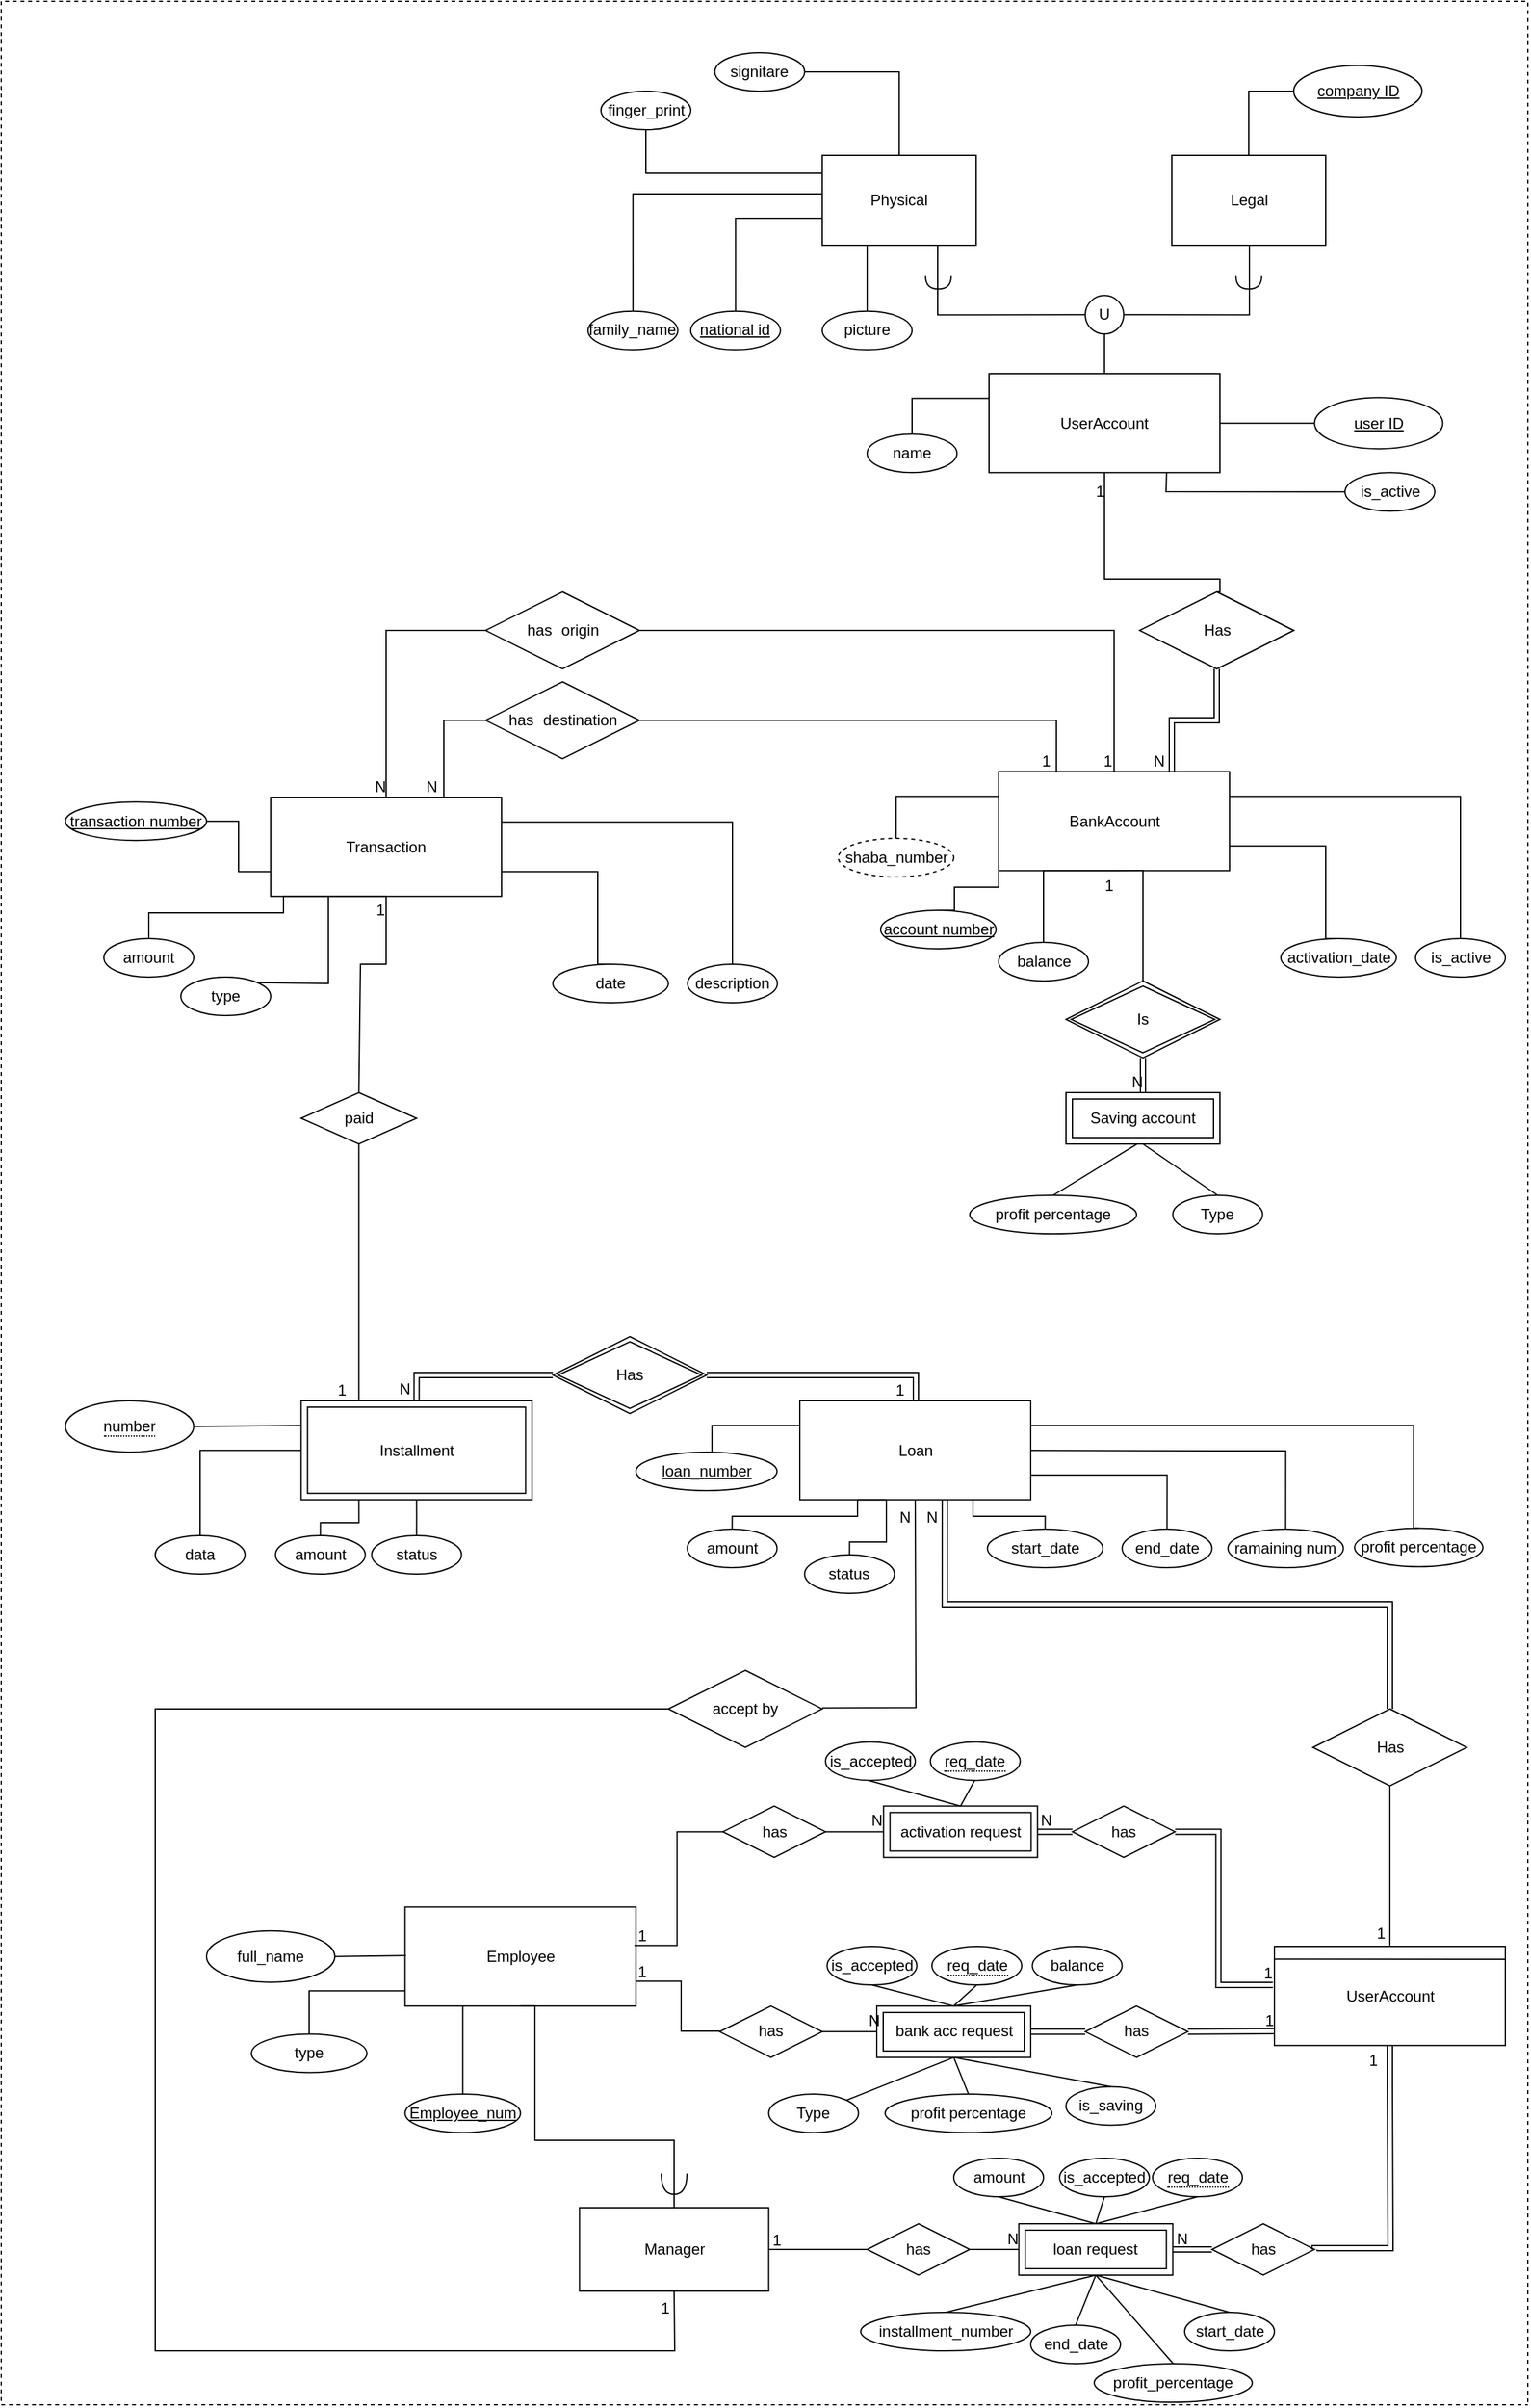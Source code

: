 <mxfile version="16.1.0" type="device"><diagram id="R2lEEEUBdFMjLlhIrx00" name="Page-1"><mxGraphModel dx="2243" dy="570" grid="1" gridSize="10" guides="1" tooltips="1" connect="1" arrows="1" fold="1" page="1" pageScale="1" pageWidth="850" pageHeight="1400" math="0" shadow="0" extFonts="Permanent Marker^https://fonts.googleapis.com/css?family=Permanent+Marker"><root><mxCell id="0"/><mxCell id="1" parent="0"/><mxCell id="VcpzH-DtOHz7n-f9sKXt-1" value="UserAccount" style="whiteSpace=wrap;html=1;align=center;aspect=fixed;" parent="1" vertex="1"><mxGeometry x="-630" y="300" width="180" height="77.14" as="geometry"/></mxCell><mxCell id="VcpzH-DtOHz7n-f9sKXt-2" value="name" style="ellipse;whiteSpace=wrap;html=1;align=center;" parent="1" vertex="1"><mxGeometry x="-725" y="347.14" width="70" height="30" as="geometry"/></mxCell><mxCell id="VcpzH-DtOHz7n-f9sKXt-5" value="picture" style="ellipse;whiteSpace=wrap;html=1;align=center;" parent="1" vertex="1"><mxGeometry x="-760" y="251.43" width="70" height="30" as="geometry"/></mxCell><mxCell id="VcpzH-DtOHz7n-f9sKXt-10" value="is_active" style="ellipse;whiteSpace=wrap;html=1;align=center;" parent="1" vertex="1"><mxGeometry x="-352.5" y="377.14" width="70" height="30" as="geometry"/></mxCell><mxCell id="VcpzH-DtOHz7n-f9sKXt-11" value="" style="endArrow=none;html=1;rounded=0;edgeStyle=orthogonalEdgeStyle;exitX=0.5;exitY=0;exitDx=0;exitDy=0;entryX=0;entryY=0.25;entryDx=0;entryDy=0;" parent="1" source="VcpzH-DtOHz7n-f9sKXt-2" target="VcpzH-DtOHz7n-f9sKXt-1" edge="1"><mxGeometry relative="1" as="geometry"><mxPoint x="-780" y="360" as="sourcePoint"/><mxPoint x="-715" y="340" as="targetPoint"/><Array as="points"><mxPoint x="-690" y="319"/></Array></mxGeometry></mxCell><mxCell id="VcpzH-DtOHz7n-f9sKXt-36" value="BankAccount" style="whiteSpace=wrap;html=1;align=center;aspect=fixed;" parent="1" vertex="1"><mxGeometry x="-622.5" y="610" width="180" height="77.14" as="geometry"/></mxCell><mxCell id="VcpzH-DtOHz7n-f9sKXt-39" value="balance" style="ellipse;whiteSpace=wrap;html=1;align=center;" parent="1" vertex="1"><mxGeometry x="-622.5" y="743" width="70" height="30" as="geometry"/></mxCell><mxCell id="VcpzH-DtOHz7n-f9sKXt-40" value="&lt;font style=&quot;font-size: 12px&quot;&gt;account number&lt;/font&gt;" style="ellipse;whiteSpace=wrap;html=1;align=center;fontStyle=4;" parent="1" vertex="1"><mxGeometry x="-714.5" y="718" width="90" height="30" as="geometry"/></mxCell><mxCell id="VcpzH-DtOHz7n-f9sKXt-42" value="activation_date" style="ellipse;whiteSpace=wrap;html=1;align=center;" parent="1" vertex="1"><mxGeometry x="-402.5" y="740" width="90" height="30" as="geometry"/></mxCell><mxCell id="VcpzH-DtOHz7n-f9sKXt-44" value="is_active" style="ellipse;whiteSpace=wrap;html=1;align=center;" parent="1" vertex="1"><mxGeometry x="-297.5" y="740" width="70" height="30" as="geometry"/></mxCell><mxCell id="VcpzH-DtOHz7n-f9sKXt-45" value="" style="endArrow=none;html=1;rounded=0;edgeStyle=orthogonalEdgeStyle;exitX=0.501;exitY=0;exitDx=0;exitDy=0;entryX=0;entryY=0.25;entryDx=0;entryDy=0;exitPerimeter=0;" parent="1" source="VcpzH-DtOHz7n-f9sKXt-53" target="VcpzH-DtOHz7n-f9sKXt-36" edge="1"><mxGeometry relative="1" as="geometry"><mxPoint x="-772.5" y="740" as="sourcePoint"/><mxPoint x="-707.5" y="650" as="targetPoint"/><Array as="points"><mxPoint x="-702.5" y="629"/></Array></mxGeometry></mxCell><mxCell id="VcpzH-DtOHz7n-f9sKXt-47" value="" style="endArrow=none;html=1;rounded=0;edgeStyle=orthogonalEdgeStyle;exitX=0.5;exitY=0;exitDx=0;exitDy=0;entryX=0;entryY=0.75;entryDx=0;entryDy=0;" parent="1" source="VcpzH-DtOHz7n-f9sKXt-40" target="VcpzH-DtOHz7n-f9sKXt-36" edge="1"><mxGeometry relative="1" as="geometry"><mxPoint x="-672.5" y="687.14" as="sourcePoint"/><mxPoint x="-642.5" y="670" as="targetPoint"/><Array as="points"><mxPoint x="-657" y="700"/><mxPoint x="-622" y="700"/></Array></mxGeometry></mxCell><mxCell id="VcpzH-DtOHz7n-f9sKXt-48" value="" style="endArrow=none;html=1;rounded=0;edgeStyle=orthogonalEdgeStyle;exitX=0.5;exitY=0;exitDx=0;exitDy=0;entryX=0.5;entryY=1;entryDx=0;entryDy=0;" parent="1" source="VcpzH-DtOHz7n-f9sKXt-39" target="VcpzH-DtOHz7n-f9sKXt-36" edge="1"><mxGeometry relative="1" as="geometry"><mxPoint x="-555.01" y="732.14" as="sourcePoint"/><mxPoint x="-560.01" y="659.995" as="targetPoint"/><Array as="points"><mxPoint x="-587" y="687"/></Array></mxGeometry></mxCell><mxCell id="VcpzH-DtOHz7n-f9sKXt-50" value="" style="endArrow=none;html=1;rounded=0;edgeStyle=orthogonalEdgeStyle;exitX=0.5;exitY=0;exitDx=0;exitDy=0;entryX=1;entryY=0.75;entryDx=0;entryDy=0;" parent="1" source="VcpzH-DtOHz7n-f9sKXt-42" target="VcpzH-DtOHz7n-f9sKXt-36" edge="1"><mxGeometry relative="1" as="geometry"><mxPoint x="-382.5" y="722.86" as="sourcePoint"/><mxPoint x="-412.5" y="670.0" as="targetPoint"/><Array as="points"><mxPoint x="-367.5" y="668"/></Array></mxGeometry></mxCell><mxCell id="VcpzH-DtOHz7n-f9sKXt-52" value="" style="endArrow=none;html=1;rounded=0;edgeStyle=orthogonalEdgeStyle;exitX=0.5;exitY=0;exitDx=0;exitDy=0;entryX=1;entryY=0.25;entryDx=0;entryDy=0;" parent="1" source="VcpzH-DtOHz7n-f9sKXt-44" target="VcpzH-DtOHz7n-f9sKXt-36" edge="1"><mxGeometry relative="1" as="geometry"><mxPoint x="-227.53" y="721.43" as="sourcePoint"/><mxPoint x="-367.53" y="630" as="targetPoint"/><Array as="points"><mxPoint x="-262.5" y="629"/></Array></mxGeometry></mxCell><mxCell id="VcpzH-DtOHz7n-f9sKXt-53" value="shaba_number" style="ellipse;whiteSpace=wrap;html=1;align=center;dashed=1;" parent="1" vertex="1"><mxGeometry x="-747.5" y="662" width="90" height="30" as="geometry"/></mxCell><mxCell id="VcpzH-DtOHz7n-f9sKXt-54" value="Transaction" style="whiteSpace=wrap;html=1;align=center;aspect=fixed;" parent="1" vertex="1"><mxGeometry x="-1190" y="630" width="180" height="77.14" as="geometry"/></mxCell><mxCell id="VcpzH-DtOHz7n-f9sKXt-55" value="amount" style="ellipse;whiteSpace=wrap;html=1;align=center;" parent="1" vertex="1"><mxGeometry x="-1320" y="740" width="70" height="30" as="geometry"/></mxCell><mxCell id="VcpzH-DtOHz7n-f9sKXt-56" value="&lt;font style=&quot;font-size: 12px&quot;&gt;transaction number&lt;/font&gt;" style="ellipse;whiteSpace=wrap;html=1;align=center;fontStyle=4;" parent="1" vertex="1"><mxGeometry x="-1350" y="633.57" width="110" height="30" as="geometry"/></mxCell><mxCell id="VcpzH-DtOHz7n-f9sKXt-57" value="type" style="ellipse;whiteSpace=wrap;html=1;align=center;" parent="1" vertex="1"><mxGeometry x="-1260" y="770" width="70" height="30" as="geometry"/></mxCell><mxCell id="VcpzH-DtOHz7n-f9sKXt-58" value="date" style="ellipse;whiteSpace=wrap;html=1;align=center;" parent="1" vertex="1"><mxGeometry x="-970" y="760" width="90" height="30" as="geometry"/></mxCell><mxCell id="VcpzH-DtOHz7n-f9sKXt-59" value="description" style="ellipse;whiteSpace=wrap;html=1;align=center;" parent="1" vertex="1"><mxGeometry x="-865" y="760" width="70" height="30" as="geometry"/></mxCell><mxCell id="VcpzH-DtOHz7n-f9sKXt-61" value="" style="endArrow=none;html=1;rounded=0;edgeStyle=orthogonalEdgeStyle;exitX=1;exitY=0.5;exitDx=0;exitDy=0;entryX=0;entryY=0.75;entryDx=0;entryDy=0;" parent="1" source="VcpzH-DtOHz7n-f9sKXt-56" target="VcpzH-DtOHz7n-f9sKXt-54" edge="1"><mxGeometry relative="1" as="geometry"><mxPoint x="-1240" y="707.14" as="sourcePoint"/><mxPoint x="-1210" y="690" as="targetPoint"/><Array as="points"><mxPoint x="-1215" y="649"/><mxPoint x="-1215" y="688"/></Array></mxGeometry></mxCell><mxCell id="VcpzH-DtOHz7n-f9sKXt-62" value="" style="endArrow=none;html=1;rounded=0;edgeStyle=orthogonalEdgeStyle;exitX=0.5;exitY=0;exitDx=0;exitDy=0;entryX=0.5;entryY=1;entryDx=0;entryDy=0;" parent="1" source="VcpzH-DtOHz7n-f9sKXt-55" target="VcpzH-DtOHz7n-f9sKXt-54" edge="1"><mxGeometry relative="1" as="geometry"><mxPoint x="-1122.51" y="752.14" as="sourcePoint"/><mxPoint x="-1127.51" y="679.995" as="targetPoint"/><Array as="points"><mxPoint x="-1285" y="720"/><mxPoint x="-1180" y="720"/><mxPoint x="-1180" y="707"/></Array></mxGeometry></mxCell><mxCell id="VcpzH-DtOHz7n-f9sKXt-64" value="" style="endArrow=none;html=1;rounded=0;edgeStyle=orthogonalEdgeStyle;exitX=0.5;exitY=0;exitDx=0;exitDy=0;entryX=1;entryY=0.75;entryDx=0;entryDy=0;" parent="1" source="VcpzH-DtOHz7n-f9sKXt-58" target="VcpzH-DtOHz7n-f9sKXt-54" edge="1"><mxGeometry relative="1" as="geometry"><mxPoint x="-950" y="742.86" as="sourcePoint"/><mxPoint x="-980" y="690.0" as="targetPoint"/><Array as="points"><mxPoint x="-935" y="688"/></Array></mxGeometry></mxCell><mxCell id="VcpzH-DtOHz7n-f9sKXt-65" value="" style="endArrow=none;html=1;rounded=0;edgeStyle=orthogonalEdgeStyle;exitX=0.5;exitY=0;exitDx=0;exitDy=0;entryX=1;entryY=0.25;entryDx=0;entryDy=0;" parent="1" source="VcpzH-DtOHz7n-f9sKXt-59" target="VcpzH-DtOHz7n-f9sKXt-54" edge="1"><mxGeometry relative="1" as="geometry"><mxPoint x="-795.03" y="741.43" as="sourcePoint"/><mxPoint x="-935.03" y="650" as="targetPoint"/><Array as="points"><mxPoint x="-830" y="649"/></Array></mxGeometry></mxCell><mxCell id="VcpzH-DtOHz7n-f9sKXt-67" value="has&amp;nbsp;&lt;span style=&quot;white-space: pre&quot;&gt;&#9;&lt;/span&gt;destination" style="shape=rhombus;perimeter=rhombusPerimeter;whiteSpace=wrap;html=1;align=center;" parent="1" vertex="1"><mxGeometry x="-1022.5" y="540" width="120" height="60" as="geometry"/></mxCell><mxCell id="VcpzH-DtOHz7n-f9sKXt-68" value="has&amp;nbsp;&lt;span style=&quot;white-space: pre&quot;&gt;&#9;&lt;/span&gt;origin" style="shape=rhombus;perimeter=rhombusPerimeter;whiteSpace=wrap;html=1;align=center;" parent="1" vertex="1"><mxGeometry x="-1022.5" y="470" width="120" height="60" as="geometry"/></mxCell><mxCell id="VcpzH-DtOHz7n-f9sKXt-69" value="" style="endArrow=none;html=1;rounded=0;edgeStyle=orthogonalEdgeStyle;exitX=1;exitY=0.5;exitDx=0;exitDy=0;entryX=0.5;entryY=0;entryDx=0;entryDy=0;" parent="1" source="VcpzH-DtOHz7n-f9sKXt-68" target="VcpzH-DtOHz7n-f9sKXt-36" edge="1"><mxGeometry relative="1" as="geometry"><mxPoint x="-865" y="499.41" as="sourcePoint"/><mxPoint x="-422.5" y="499" as="targetPoint"/></mxGeometry></mxCell><mxCell id="VcpzH-DtOHz7n-f9sKXt-70" value="1" style="resizable=0;html=1;align=right;verticalAlign=bottom;" parent="VcpzH-DtOHz7n-f9sKXt-69" connectable="0" vertex="1"><mxGeometry x="1" relative="1" as="geometry"><mxPoint x="-1" as="offset"/></mxGeometry></mxCell><mxCell id="VcpzH-DtOHz7n-f9sKXt-71" value="" style="endArrow=none;html=1;rounded=0;edgeStyle=orthogonalEdgeStyle;exitX=1;exitY=0.5;exitDx=0;exitDy=0;entryX=0.25;entryY=0;entryDx=0;entryDy=0;" parent="1" source="VcpzH-DtOHz7n-f9sKXt-67" target="VcpzH-DtOHz7n-f9sKXt-36" edge="1"><mxGeometry relative="1" as="geometry"><mxPoint x="-892.5" y="510" as="sourcePoint"/><mxPoint x="-432.5" y="640" as="targetPoint"/></mxGeometry></mxCell><mxCell id="VcpzH-DtOHz7n-f9sKXt-72" value="1" style="resizable=0;html=1;align=right;verticalAlign=bottom;" parent="VcpzH-DtOHz7n-f9sKXt-71" connectable="0" vertex="1"><mxGeometry x="1" relative="1" as="geometry"><mxPoint x="-4" as="offset"/></mxGeometry></mxCell><mxCell id="VcpzH-DtOHz7n-f9sKXt-75" value="" style="endArrow=none;html=1;rounded=0;edgeStyle=orthogonalEdgeStyle;entryX=0.75;entryY=0;entryDx=0;entryDy=0;exitX=0;exitY=0.5;exitDx=0;exitDy=0;" parent="1" source="VcpzH-DtOHz7n-f9sKXt-67" target="VcpzH-DtOHz7n-f9sKXt-54" edge="1"><mxGeometry relative="1" as="geometry"><mxPoint x="-1192.5" y="530" as="sourcePoint"/><mxPoint x="-1072.5" y="590" as="targetPoint"/></mxGeometry></mxCell><mxCell id="VcpzH-DtOHz7n-f9sKXt-77" value="" style="endArrow=none;html=1;rounded=0;edgeStyle=orthogonalEdgeStyle;exitX=0;exitY=0.5;exitDx=0;exitDy=0;entryX=0.5;entryY=0;entryDx=0;entryDy=0;" parent="1" source="VcpzH-DtOHz7n-f9sKXt-68" target="VcpzH-DtOHz7n-f9sKXt-54" edge="1"><mxGeometry relative="1" as="geometry"><mxPoint x="-1040" y="500" as="sourcePoint"/><mxPoint x="-1122.5" y="530" as="targetPoint"/><Array as="points"><mxPoint x="-1099.5" y="500"/></Array></mxGeometry></mxCell><mxCell id="VcpzH-DtOHz7n-f9sKXt-78" value="N" style="resizable=0;html=1;align=right;verticalAlign=bottom;" parent="VcpzH-DtOHz7n-f9sKXt-77" connectable="0" vertex="1"><mxGeometry x="1" relative="1" as="geometry"/></mxCell><mxCell id="VcpzH-DtOHz7n-f9sKXt-79" value="Loan" style="whiteSpace=wrap;html=1;align=center;aspect=fixed;" parent="1" vertex="1"><mxGeometry x="-777.5" y="1100" width="180" height="77.14" as="geometry"/></mxCell><mxCell id="VcpzH-DtOHz7n-f9sKXt-80" value="amount" style="ellipse;whiteSpace=wrap;html=1;align=center;" parent="1" vertex="1"><mxGeometry x="-865.25" y="1200" width="70" height="30" as="geometry"/></mxCell><mxCell id="VcpzH-DtOHz7n-f9sKXt-81" value="&lt;font style=&quot;font-size: 12px&quot;&gt;loan_number&lt;/font&gt;" style="ellipse;whiteSpace=wrap;html=1;align=center;fontStyle=4;" parent="1" vertex="1"><mxGeometry x="-905.25" y="1140" width="110" height="30" as="geometry"/></mxCell><mxCell id="VcpzH-DtOHz7n-f9sKXt-83" value="start_date" style="ellipse;whiteSpace=wrap;html=1;align=center;" parent="1" vertex="1"><mxGeometry x="-631.25" y="1200" width="90" height="30" as="geometry"/></mxCell><mxCell id="VcpzH-DtOHz7n-f9sKXt-84" value="end_date" style="ellipse;whiteSpace=wrap;html=1;align=center;" parent="1" vertex="1"><mxGeometry x="-526.25" y="1200" width="70" height="30" as="geometry"/></mxCell><mxCell id="VcpzH-DtOHz7n-f9sKXt-85" value="ramaining num" style="ellipse;whiteSpace=wrap;html=1;align=center;" parent="1" vertex="1"><mxGeometry x="-443.75" y="1200" width="90" height="30" as="geometry"/></mxCell><mxCell id="VcpzH-DtOHz7n-f9sKXt-86" value="profit percentage" style="ellipse;whiteSpace=wrap;html=1;align=center;" parent="1" vertex="1"><mxGeometry x="-345" y="1199.29" width="100" height="30" as="geometry"/></mxCell><mxCell id="VcpzH-DtOHz7n-f9sKXt-87" value="" style="endArrow=none;html=1;rounded=0;edgeStyle=orthogonalEdgeStyle;exitX=0.5;exitY=0;exitDx=0;exitDy=0;entryX=0;entryY=0.25;entryDx=0;entryDy=0;" parent="1" source="VcpzH-DtOHz7n-f9sKXt-81" target="VcpzH-DtOHz7n-f9sKXt-79" edge="1"><mxGeometry relative="1" as="geometry"><mxPoint x="-845.03" y="1182.15" as="sourcePoint"/><mxPoint x="-850.03" y="1110.005" as="targetPoint"/><Array as="points"><mxPoint x="-846" y="1119"/></Array></mxGeometry></mxCell><mxCell id="VcpzH-DtOHz7n-f9sKXt-88" value="" style="endArrow=none;html=1;rounded=0;edgeStyle=orthogonalEdgeStyle;exitX=0.5;exitY=0;exitDx=0;exitDy=0;entryX=0.25;entryY=1;entryDx=0;entryDy=0;" parent="1" source="VcpzH-DtOHz7n-f9sKXt-80" target="VcpzH-DtOHz7n-f9sKXt-79" edge="1"><mxGeometry relative="1" as="geometry"><mxPoint x="-820" y="1160.71" as="sourcePoint"/><mxPoint x="-751.25" y="1079.995" as="targetPoint"/><Array as="points"><mxPoint x="-830" y="1190"/><mxPoint x="-732" y="1190"/></Array></mxGeometry></mxCell><mxCell id="VcpzH-DtOHz7n-f9sKXt-89" value="" style="endArrow=none;html=1;rounded=0;edgeStyle=orthogonalEdgeStyle;exitX=0.5;exitY=0;exitDx=0;exitDy=0;entryX=0.25;entryY=1;entryDx=0;entryDy=0;" parent="1" source="1mpOqt7n0OopgHa63t4U-33" target="VcpzH-DtOHz7n-f9sKXt-79" edge="1"><mxGeometry relative="1" as="geometry"><mxPoint x="-735" y="1220" as="sourcePoint"/><mxPoint x="-710" y="1190" as="targetPoint"/><Array as="points"><mxPoint x="-739" y="1210"/><mxPoint x="-710" y="1210"/><mxPoint x="-710" y="1177"/></Array></mxGeometry></mxCell><mxCell id="VcpzH-DtOHz7n-f9sKXt-90" value="" style="endArrow=none;html=1;rounded=0;edgeStyle=orthogonalEdgeStyle;exitX=0.5;exitY=0;exitDx=0;exitDy=0;entryX=0.75;entryY=1;entryDx=0;entryDy=0;" parent="1" source="VcpzH-DtOHz7n-f9sKXt-83" target="VcpzH-DtOHz7n-f9sKXt-79" edge="1"><mxGeometry relative="1" as="geometry"><mxPoint x="-666.25" y="1210" as="sourcePoint"/><mxPoint x="-677.5" y="1187.14" as="targetPoint"/><Array as="points"><mxPoint x="-586" y="1190"/><mxPoint x="-642" y="1190"/></Array></mxGeometry></mxCell><mxCell id="VcpzH-DtOHz7n-f9sKXt-91" value="" style="endArrow=none;html=1;rounded=0;edgeStyle=orthogonalEdgeStyle;exitX=0.5;exitY=0;exitDx=0;exitDy=0;entryX=1;entryY=0.75;entryDx=0;entryDy=0;" parent="1" source="VcpzH-DtOHz7n-f9sKXt-84" target="VcpzH-DtOHz7n-f9sKXt-79" edge="1"><mxGeometry relative="1" as="geometry"><mxPoint x="-485" y="1181.86" as="sourcePoint"/><mxPoint x="-541.25" y="1159.0" as="targetPoint"/><Array as="points"><mxPoint x="-491" y="1158"/></Array></mxGeometry></mxCell><mxCell id="VcpzH-DtOHz7n-f9sKXt-92" value="" style="endArrow=none;html=1;rounded=0;edgeStyle=orthogonalEdgeStyle;exitX=0.5;exitY=0;exitDx=0;exitDy=0;entryX=1;entryY=0.5;entryDx=0;entryDy=0;" parent="1" source="VcpzH-DtOHz7n-f9sKXt-85" target="VcpzH-DtOHz7n-f9sKXt-79" edge="1"><mxGeometry relative="1" as="geometry"><mxPoint x="-451.25" y="1177.14" as="sourcePoint"/><mxPoint x="-557.5" y="1134.995" as="targetPoint"/><Array as="points"><mxPoint x="-399" y="1139"/><mxPoint x="-451" y="1139"/></Array></mxGeometry></mxCell><mxCell id="VcpzH-DtOHz7n-f9sKXt-93" value="" style="endArrow=none;html=1;rounded=0;edgeStyle=orthogonalEdgeStyle;exitX=0.5;exitY=0;exitDx=0;exitDy=0;entryX=1;entryY=0.25;entryDx=0;entryDy=0;" parent="1" source="VcpzH-DtOHz7n-f9sKXt-86" target="VcpzH-DtOHz7n-f9sKXt-79" edge="1"><mxGeometry relative="1" as="geometry"><mxPoint x="-376.25" y="1161.43" as="sourcePoint"/><mxPoint x="-575" y="1100" as="targetPoint"/><Array as="points"><mxPoint x="-299" y="1119"/></Array></mxGeometry></mxCell><mxCell id="VcpzH-DtOHz7n-f9sKXt-96" value="amount" style="ellipse;whiteSpace=wrap;html=1;align=center;" parent="1" vertex="1"><mxGeometry x="-1186.25" y="1205" width="70" height="30" as="geometry"/></mxCell><mxCell id="VcpzH-DtOHz7n-f9sKXt-98" value="status" style="ellipse;whiteSpace=wrap;html=1;align=center;" parent="1" vertex="1"><mxGeometry x="-1111.25" y="1205" width="70" height="30" as="geometry"/></mxCell><mxCell id="VcpzH-DtOHz7n-f9sKXt-103" value="" style="endArrow=none;html=1;rounded=0;edgeStyle=orthogonalEdgeStyle;exitX=0.5;exitY=0;exitDx=0;exitDy=0;entryX=0;entryY=0.5;entryDx=0;entryDy=0;" parent="1" target="VcpzH-DtOHz7n-f9sKXt-113" edge="1"><mxGeometry relative="1" as="geometry"><mxPoint x="-1245" y="1205" as="sourcePoint"/><mxPoint x="-1177.5" y="1124.285" as="targetPoint"/><Array as="points"><mxPoint x="-1245" y="1139"/></Array></mxGeometry></mxCell><mxCell id="VcpzH-DtOHz7n-f9sKXt-104" value="" style="endArrow=none;html=1;rounded=0;edgeStyle=orthogonalEdgeStyle;exitX=0.5;exitY=0;exitDx=0;exitDy=0;entryX=0.25;entryY=1;entryDx=0;entryDy=0;" parent="1" source="VcpzH-DtOHz7n-f9sKXt-96" target="VcpzH-DtOHz7n-f9sKXt-113" edge="1"><mxGeometry relative="1" as="geometry"><mxPoint x="-1220" y="1165.71" as="sourcePoint"/><mxPoint x="-1132.5" y="1182.14" as="targetPoint"/><Array as="points"><mxPoint x="-1151" y="1195"/><mxPoint x="-1121" y="1195"/></Array></mxGeometry></mxCell><mxCell id="VcpzH-DtOHz7n-f9sKXt-105" value="" style="endArrow=none;html=1;rounded=0;edgeStyle=orthogonalEdgeStyle;exitX=0.5;exitY=0;exitDx=0;exitDy=0;entryX=0.5;entryY=1;entryDx=0;entryDy=0;" parent="1" source="VcpzH-DtOHz7n-f9sKXt-98" target="VcpzH-DtOHz7n-f9sKXt-113" edge="1"><mxGeometry relative="1" as="geometry"><mxPoint x="-1141.25" y="1215" as="sourcePoint"/><mxPoint x="-1087.5" y="1182.14" as="targetPoint"/><Array as="points"><mxPoint x="-1076" y="1190"/><mxPoint x="-1076" y="1190"/></Array></mxGeometry></mxCell><mxCell id="VcpzH-DtOHz7n-f9sKXt-113" value="Installment" style="shape=ext;margin=3;double=1;whiteSpace=wrap;html=1;align=center;" parent="1" vertex="1"><mxGeometry x="-1166.25" y="1100" width="180" height="77.14" as="geometry"/></mxCell><mxCell id="VcpzH-DtOHz7n-f9sKXt-114" value="Has" style="shape=rhombus;double=1;perimeter=rhombusPerimeter;whiteSpace=wrap;html=1;align=center;" parent="1" vertex="1"><mxGeometry x="-970" y="1050" width="120" height="60" as="geometry"/></mxCell><mxCell id="VcpzH-DtOHz7n-f9sKXt-115" value="" style="shape=link;html=1;rounded=0;edgeStyle=orthogonalEdgeStyle;entryX=0.5;entryY=0;entryDx=0;entryDy=0;exitX=0;exitY=0.5;exitDx=0;exitDy=0;" parent="1" source="VcpzH-DtOHz7n-f9sKXt-114" target="VcpzH-DtOHz7n-f9sKXt-113" edge="1"><mxGeometry relative="1" as="geometry"><mxPoint x="-1140" y="1019" as="sourcePoint"/><mxPoint x="-980" y="1019" as="targetPoint"/></mxGeometry></mxCell><mxCell id="VcpzH-DtOHz7n-f9sKXt-116" value="N" style="resizable=0;html=1;align=right;verticalAlign=bottom;" parent="VcpzH-DtOHz7n-f9sKXt-115" connectable="0" vertex="1"><mxGeometry x="1" relative="1" as="geometry"><mxPoint x="-4" as="offset"/></mxGeometry></mxCell><mxCell id="VcpzH-DtOHz7n-f9sKXt-117" value="" style="shape=link;html=1;rounded=0;edgeStyle=orthogonalEdgeStyle;exitX=1;exitY=0.5;exitDx=0;exitDy=0;entryX=0.5;entryY=0;entryDx=0;entryDy=0;" parent="1" source="VcpzH-DtOHz7n-f9sKXt-114" target="VcpzH-DtOHz7n-f9sKXt-79" edge="1"><mxGeometry relative="1" as="geometry"><mxPoint x="-840" y="1070" as="sourcePoint"/><mxPoint x="-680" y="1070" as="targetPoint"/><Array as="points"><mxPoint x="-687" y="1080"/><mxPoint x="-687" y="1100"/></Array></mxGeometry></mxCell><mxCell id="VcpzH-DtOHz7n-f9sKXt-118" value="1" style="resizable=0;html=1;align=right;verticalAlign=bottom;" parent="VcpzH-DtOHz7n-f9sKXt-117" connectable="0" vertex="1"><mxGeometry x="1" relative="1" as="geometry"><mxPoint x="-8" as="offset"/></mxGeometry></mxCell><mxCell id="VcpzH-DtOHz7n-f9sKXt-119" value="Employee" style="whiteSpace=wrap;html=1;align=center;aspect=fixed;" parent="1" vertex="1"><mxGeometry x="-1085.25" y="1494.29" width="180" height="77.14" as="geometry"/></mxCell><mxCell id="VcpzH-DtOHz7n-f9sKXt-121" value="Employee_num" style="ellipse;whiteSpace=wrap;html=1;align=center;fontStyle=4;" parent="1" vertex="1"><mxGeometry x="-1085.25" y="1640" width="90" height="30" as="geometry"/></mxCell><mxCell id="VcpzH-DtOHz7n-f9sKXt-126" value="" style="endArrow=none;html=1;rounded=0;edgeStyle=orthogonalEdgeStyle;exitX=0.5;exitY=0;exitDx=0;exitDy=0;entryX=0.25;entryY=1;entryDx=0;entryDy=0;" parent="1" target="VcpzH-DtOHz7n-f9sKXt-119" edge="1" source="VcpzH-DtOHz7n-f9sKXt-121"><mxGeometry relative="1" as="geometry"><mxPoint x="-1070.25" y="1624.29" as="sourcePoint"/><mxPoint x="-1105.25" y="1554.29" as="targetPoint"/><Array as="points"/></mxGeometry></mxCell><mxCell id="VcpzH-DtOHz7n-f9sKXt-137" value="UserAccount" style="whiteSpace=wrap;html=1;align=center;" parent="1" vertex="1"><mxGeometry x="-407.5" y="1525" width="180" height="77.14" as="geometry"/></mxCell><mxCell id="VcpzH-DtOHz7n-f9sKXt-138" value="" style="endArrow=none;html=1;rounded=0;edgeStyle=orthogonalEdgeStyle;entryX=1;entryY=0.25;entryDx=0;entryDy=0;exitX=0;exitY=0.128;exitDx=0;exitDy=0;exitPerimeter=0;" parent="1" source="VcpzH-DtOHz7n-f9sKXt-137" target="VcpzH-DtOHz7n-f9sKXt-137" edge="1"><mxGeometry width="50" height="50" relative="1" as="geometry"><mxPoint x="-312.5" y="1535.0" as="sourcePoint"/><mxPoint x="-187.5" y="1525" as="targetPoint"/><Array as="points"><mxPoint x="-227.5" y="1535"/></Array></mxGeometry></mxCell><mxCell id="VcpzH-DtOHz7n-f9sKXt-140" value="" style="endArrow=none;html=1;rounded=0;edgeStyle=orthogonalEdgeStyle;entryX=1;entryY=0.25;entryDx=0;entryDy=0;exitX=0;exitY=0.5;exitDx=0;exitDy=0;" parent="1" source="1mpOqt7n0OopgHa63t4U-74" edge="1"><mxGeometry relative="1" as="geometry"><mxPoint x="-841.46" y="1505.71" as="sourcePoint"/><mxPoint x="-906.46" y="1524.285" as="targetPoint"/><Array as="points"><mxPoint x="-873.21" y="1435.71"/><mxPoint x="-873.21" y="1524.71"/></Array></mxGeometry></mxCell><mxCell id="VcpzH-DtOHz7n-f9sKXt-141" value="1" style="resizable=0;html=1;align=right;verticalAlign=bottom;" parent="VcpzH-DtOHz7n-f9sKXt-140" connectable="0" vertex="1"><mxGeometry x="1" relative="1" as="geometry"><mxPoint x="10" y="1" as="offset"/></mxGeometry></mxCell><mxCell id="VcpzH-DtOHz7n-f9sKXt-144" value="" style="shape=link;html=1;rounded=0;edgeStyle=orthogonalEdgeStyle;entryX=0;entryY=0.25;entryDx=0;entryDy=0;exitX=1;exitY=0.5;exitDx=0;exitDy=0;" parent="1" source="1mpOqt7n0OopgHa63t4U-70" edge="1"><mxGeometry relative="1" as="geometry"><mxPoint x="-561.21" y="1505.71" as="sourcePoint"/><mxPoint x="-408.71" y="1554.995" as="targetPoint"/><Array as="points"><mxPoint x="-451.21" y="1435.71"/><mxPoint x="-451.21" y="1554.71"/></Array></mxGeometry></mxCell><mxCell id="VcpzH-DtOHz7n-f9sKXt-145" value="1" style="resizable=0;html=1;align=right;verticalAlign=bottom;" parent="VcpzH-DtOHz7n-f9sKXt-144" connectable="0" vertex="1"><mxGeometry x="1" relative="1" as="geometry"/></mxCell><mxCell id="VcpzH-DtOHz7n-f9sKXt-155" value="" style="endArrow=none;html=1;rounded=0;edgeStyle=orthogonalEdgeStyle;exitX=1;exitY=0.75;exitDx=0;exitDy=0;entryX=0;entryY=0.5;entryDx=0;entryDy=0;" parent="1" source="VcpzH-DtOHz7n-f9sKXt-119" target="1mpOqt7n0OopgHa63t4U-86" edge="1"><mxGeometry relative="1" as="geometry"><mxPoint x="-882.75" y="1560" as="sourcePoint"/><mxPoint x="-840.25" y="1571.43" as="targetPoint"/><Array as="points"><mxPoint x="-870" y="1552"/><mxPoint x="-870" y="1591"/><mxPoint x="-840" y="1591"/></Array></mxGeometry></mxCell><mxCell id="VcpzH-DtOHz7n-f9sKXt-156" value="1" style="resizable=0;html=1;align=right;verticalAlign=bottom;" parent="VcpzH-DtOHz7n-f9sKXt-155" connectable="0" vertex="1"><mxGeometry x="1" relative="1" as="geometry"><mxPoint x="-57" y="-38" as="offset"/></mxGeometry></mxCell><mxCell id="VcpzH-DtOHz7n-f9sKXt-160" value="is_accepted" style="ellipse;whiteSpace=wrap;html=1;align=center;" parent="1" vertex="1"><mxGeometry x="-757.46" y="1365.71" width="70" height="30" as="geometry"/></mxCell><mxCell id="VcpzH-DtOHz7n-f9sKXt-162" value="Has" style="shape=rhombus;perimeter=rhombusPerimeter;whiteSpace=wrap;html=1;align=center;" parent="1" vertex="1"><mxGeometry x="-512.5" y="470" width="120" height="60" as="geometry"/></mxCell><mxCell id="VcpzH-DtOHz7n-f9sKXt-167" value="" style="shape=link;html=1;rounded=0;edgeStyle=orthogonalEdgeStyle;entryX=0.75;entryY=0;entryDx=0;entryDy=0;exitX=0.5;exitY=1;exitDx=0;exitDy=0;" parent="1" source="VcpzH-DtOHz7n-f9sKXt-162" target="VcpzH-DtOHz7n-f9sKXt-36" edge="1"><mxGeometry relative="1" as="geometry"><mxPoint x="-482.5" y="460" as="sourcePoint"/><mxPoint x="-322.5" y="460" as="targetPoint"/></mxGeometry></mxCell><mxCell id="VcpzH-DtOHz7n-f9sKXt-168" value="N" style="resizable=0;html=1;align=right;verticalAlign=bottom;" parent="VcpzH-DtOHz7n-f9sKXt-167" connectable="0" vertex="1"><mxGeometry x="1" relative="1" as="geometry"><mxPoint x="-5" as="offset"/></mxGeometry></mxCell><mxCell id="VcpzH-DtOHz7n-f9sKXt-171" value="" style="endArrow=none;html=1;rounded=0;edgeStyle=orthogonalEdgeStyle;exitX=0.5;exitY=0;exitDx=0;exitDy=0;entryX=0.5;entryY=1;entryDx=0;entryDy=0;" parent="1" source="VcpzH-DtOHz7n-f9sKXt-162" target="VcpzH-DtOHz7n-f9sKXt-1" edge="1"><mxGeometry relative="1" as="geometry"><mxPoint x="-480" y="490" as="sourcePoint"/><mxPoint x="-330" y="460" as="targetPoint"/><Array as="points"><mxPoint x="-450" y="460"/><mxPoint x="-540" y="460"/></Array></mxGeometry></mxCell><mxCell id="VcpzH-DtOHz7n-f9sKXt-172" value="1" style="resizable=0;html=1;align=right;verticalAlign=bottom;" parent="VcpzH-DtOHz7n-f9sKXt-171" connectable="0" vertex="1"><mxGeometry x="1" relative="1" as="geometry"><mxPoint y="23" as="offset"/></mxGeometry></mxCell><mxCell id="OAprkGtF2gpgJOjPu6jk-1" value="Physical" style="whiteSpace=wrap;html=1;align=center;" parent="1" vertex="1"><mxGeometry x="-760" y="130" width="120" height="70" as="geometry"/></mxCell><mxCell id="OAprkGtF2gpgJOjPu6jk-2" value="Legal" style="whiteSpace=wrap;html=1;align=center;" parent="1" vertex="1"><mxGeometry x="-487.5" y="130" width="120" height="70" as="geometry"/></mxCell><mxCell id="OAprkGtF2gpgJOjPu6jk-3" value="family_name" style="ellipse;whiteSpace=wrap;html=1;align=center;" parent="1" vertex="1"><mxGeometry x="-942.59" y="251.43" width="70" height="30" as="geometry"/></mxCell><mxCell id="OAprkGtF2gpgJOjPu6jk-4" value="&lt;font style=&quot;font-size: 12px&quot;&gt;national id&lt;/font&gt;" style="ellipse;whiteSpace=wrap;html=1;align=center;fontStyle=4;" parent="1" vertex="1"><mxGeometry x="-862.59" y="251.43" width="70" height="30" as="geometry"/></mxCell><mxCell id="OAprkGtF2gpgJOjPu6jk-5" value="" style="endArrow=none;html=1;rounded=0;edgeStyle=orthogonalEdgeStyle;entryX=0;entryY=0.5;entryDx=0;entryDy=0;exitX=0.5;exitY=0;exitDx=0;exitDy=0;" parent="1" source="OAprkGtF2gpgJOjPu6jk-3" target="OAprkGtF2gpgJOjPu6jk-1" edge="1"><mxGeometry relative="1" as="geometry"><mxPoint x="-933.84" y="231.43" as="sourcePoint"/><mxPoint x="-793.84" y="160.0" as="targetPoint"/><Array as="points"><mxPoint x="-908" y="160"/><mxPoint x="-760" y="160"/></Array></mxGeometry></mxCell><mxCell id="OAprkGtF2gpgJOjPu6jk-6" value="" style="endArrow=none;html=1;rounded=0;edgeStyle=orthogonalEdgeStyle;exitX=0.5;exitY=0;exitDx=0;exitDy=0;entryX=0;entryY=0.75;entryDx=0;entryDy=0;" parent="1" source="OAprkGtF2gpgJOjPu6jk-4" target="OAprkGtF2gpgJOjPu6jk-1" edge="1"><mxGeometry relative="1" as="geometry"><mxPoint x="-843.84" y="198.57" as="sourcePoint"/><mxPoint x="-793.84" y="179.285" as="targetPoint"/><Array as="points"><mxPoint x="-828" y="179"/><mxPoint x="-760" y="179"/></Array></mxGeometry></mxCell><mxCell id="OAprkGtF2gpgJOjPu6jk-11" value="" style="endArrow=none;html=1;rounded=0;exitX=0.5;exitY=0;exitDx=0;exitDy=0;" parent="1" source="VcpzH-DtOHz7n-f9sKXt-5" edge="1"><mxGeometry width="50" height="50" relative="1" as="geometry"><mxPoint x="-890" y="380" as="sourcePoint"/><mxPoint x="-725" y="200" as="targetPoint"/></mxGeometry></mxCell><mxCell id="OAprkGtF2gpgJOjPu6jk-12" value="signitare" style="ellipse;whiteSpace=wrap;html=1;align=center;" parent="1" vertex="1"><mxGeometry x="-843.75" y="50" width="70" height="30" as="geometry"/></mxCell><mxCell id="OAprkGtF2gpgJOjPu6jk-13" value="finger_print" style="ellipse;whiteSpace=wrap;html=1;align=center;" parent="1" vertex="1"><mxGeometry x="-932.5" y="80" width="70" height="30" as="geometry"/></mxCell><mxCell id="OAprkGtF2gpgJOjPu6jk-19" value="" style="endArrow=none;html=1;rounded=0;entryX=0.5;entryY=0;entryDx=0;entryDy=0;exitX=1;exitY=0.5;exitDx=0;exitDy=0;" parent="1" source="OAprkGtF2gpgJOjPu6jk-12" target="OAprkGtF2gpgJOjPu6jk-1" edge="1"><mxGeometry width="50" height="50" relative="1" as="geometry"><mxPoint x="-700" y="70" as="sourcePoint"/><mxPoint x="-695" y="40" as="targetPoint"/><Array as="points"><mxPoint x="-700" y="65"/></Array></mxGeometry></mxCell><mxCell id="OAprkGtF2gpgJOjPu6jk-23" value="company ID" style="ellipse;whiteSpace=wrap;html=1;align=center;fontStyle=4;" parent="1" vertex="1"><mxGeometry x="-392.5" y="60" width="100" height="40" as="geometry"/></mxCell><mxCell id="OAprkGtF2gpgJOjPu6jk-24" value="" style="endArrow=none;html=1;rounded=0;" parent="1" source="OAprkGtF2gpgJOjPu6jk-2" edge="1"><mxGeometry width="50" height="50" relative="1" as="geometry"><mxPoint x="-442.5" y="130" as="sourcePoint"/><mxPoint x="-392.5" y="80" as="targetPoint"/><Array as="points"><mxPoint x="-427.5" y="80"/></Array></mxGeometry></mxCell><mxCell id="OAprkGtF2gpgJOjPu6jk-30" value="" style="shape=requiredInterface;html=1;verticalLabelPosition=bottom;sketch=0;rotation=90;" parent="1" vertex="1"><mxGeometry x="-432.5" y="219.18" width="10" height="20" as="geometry"/></mxCell><mxCell id="OAprkGtF2gpgJOjPu6jk-32" value="" style="shape=requiredInterface;html=1;verticalLabelPosition=bottom;sketch=0;rotation=90;" parent="1" vertex="1"><mxGeometry x="-674.502" y="219.176" width="10" height="20" as="geometry"/></mxCell><mxCell id="OAprkGtF2gpgJOjPu6jk-41" value="Type" style="ellipse;whiteSpace=wrap;html=1;align=center;" parent="1" vertex="1"><mxGeometry x="-486.75" y="940" width="70" height="30" as="geometry"/></mxCell><mxCell id="OAprkGtF2gpgJOjPu6jk-42" value="profit percentage" style="ellipse;whiteSpace=wrap;html=1;align=center;" parent="1" vertex="1"><mxGeometry x="-645" y="940" width="130" height="30" as="geometry"/></mxCell><mxCell id="OAprkGtF2gpgJOjPu6jk-43" value="" style="endArrow=none;html=1;rounded=0;exitX=0.5;exitY=0;exitDx=0;exitDy=0;entryX=0.461;entryY=1.001;entryDx=0;entryDy=0;entryPerimeter=0;" parent="1" source="OAprkGtF2gpgJOjPu6jk-42" target="_n_ccuURrjTo3AvBVnPW-8" edge="1"><mxGeometry width="50" height="50" relative="1" as="geometry"><mxPoint x="-595.25" y="1100" as="sourcePoint"/><mxPoint x="-580" y="900" as="targetPoint"/></mxGeometry></mxCell><mxCell id="OAprkGtF2gpgJOjPu6jk-44" value="" style="endArrow=none;html=1;rounded=0;exitX=0.5;exitY=0;exitDx=0;exitDy=0;entryX=0.5;entryY=1;entryDx=0;entryDy=0;" parent="1" source="OAprkGtF2gpgJOjPu6jk-41" target="_n_ccuURrjTo3AvBVnPW-8" edge="1"><mxGeometry width="50" height="50" relative="1" as="geometry"><mxPoint x="-505.25" y="1050" as="sourcePoint"/><mxPoint x="-550" y="900" as="targetPoint"/></mxGeometry></mxCell><mxCell id="OAprkGtF2gpgJOjPu6jk-47" value="" style="endArrow=none;html=1;rounded=0;exitX=1;exitY=0;exitDx=0;exitDy=0;entryX=0.25;entryY=1;entryDx=0;entryDy=0;" parent="1" source="VcpzH-DtOHz7n-f9sKXt-57" target="VcpzH-DtOHz7n-f9sKXt-54" edge="1"><mxGeometry width="50" height="50" relative="1" as="geometry"><mxPoint x="-680" y="650" as="sourcePoint"/><mxPoint x="-630" y="600" as="targetPoint"/><Array as="points"><mxPoint x="-1145" y="775"/></Array></mxGeometry></mxCell><mxCell id="OAprkGtF2gpgJOjPu6jk-63" value="Manager" style="whiteSpace=wrap;html=1;align=center;" parent="1" vertex="1"><mxGeometry x="-949.25" y="1728.5" width="147.5" height="65" as="geometry"/></mxCell><mxCell id="OAprkGtF2gpgJOjPu6jk-66" value="type" style="ellipse;whiteSpace=wrap;html=1;align=center;" parent="1" vertex="1"><mxGeometry x="-1205" y="1593.29" width="90" height="30" as="geometry"/></mxCell><mxCell id="OAprkGtF2gpgJOjPu6jk-67" value="" style="endArrow=none;html=1;rounded=0;edgeStyle=orthogonalEdgeStyle;exitX=0.5;exitY=0;exitDx=0;exitDy=0;" parent="1" source="OAprkGtF2gpgJOjPu6jk-66" edge="1"><mxGeometry relative="1" as="geometry"><mxPoint x="-1213.5" y="1570.43" as="sourcePoint"/><mxPoint x="-1085.25" y="1559.58" as="targetPoint"/><Array as="points"><mxPoint x="-1160" y="1559.58"/></Array></mxGeometry></mxCell><mxCell id="OAprkGtF2gpgJOjPu6jk-69" value="" style="endArrow=none;html=1;rounded=0;edgeStyle=orthogonalEdgeStyle;entryX=1;entryY=0.5;entryDx=0;entryDy=0;exitX=0;exitY=0.5;exitDx=0;exitDy=0;" parent="1" source="1mpOqt7n0OopgHa63t4U-102" target="OAprkGtF2gpgJOjPu6jk-63" edge="1"><mxGeometry relative="1" as="geometry"><mxPoint x="-760" y="1740" as="sourcePoint"/><mxPoint x="-695.25" y="1753.575" as="targetPoint"/><Array as="points"><mxPoint x="-725" y="1761"/></Array></mxGeometry></mxCell><mxCell id="OAprkGtF2gpgJOjPu6jk-70" value="1" style="resizable=0;html=1;align=right;verticalAlign=bottom;" parent="OAprkGtF2gpgJOjPu6jk-69" connectable="0" vertex="1"><mxGeometry x="1" relative="1" as="geometry"><mxPoint x="10" y="1" as="offset"/></mxGeometry></mxCell><mxCell id="OAprkGtF2gpgJOjPu6jk-78" value="Has" style="shape=rhombus;perimeter=rhombusPerimeter;whiteSpace=wrap;html=1;align=center;rotation=0;" parent="1" vertex="1"><mxGeometry x="-377.5" y="1340" width="120" height="60" as="geometry"/></mxCell><mxCell id="OAprkGtF2gpgJOjPu6jk-83" value="" style="endArrow=none;html=1;rounded=0;entryX=0.5;entryY=0;entryDx=0;entryDy=0;exitX=0.5;exitY=1;exitDx=0;exitDy=0;" parent="1" source="OAprkGtF2gpgJOjPu6jk-78" target="VcpzH-DtOHz7n-f9sKXt-137" edge="1"><mxGeometry relative="1" as="geometry"><mxPoint x="-292.25" y="1470" as="sourcePoint"/><mxPoint x="-154.75" y="1435" as="targetPoint"/></mxGeometry></mxCell><mxCell id="OAprkGtF2gpgJOjPu6jk-84" value="1" style="resizable=0;html=1;align=right;verticalAlign=bottom;" parent="OAprkGtF2gpgJOjPu6jk-83" connectable="0" vertex="1"><mxGeometry x="1" relative="1" as="geometry"><mxPoint x="-3" y="-2" as="offset"/></mxGeometry></mxCell><mxCell id="OAprkGtF2gpgJOjPu6jk-87" value="accept by" style="shape=rhombus;perimeter=rhombusPerimeter;whiteSpace=wrap;html=1;align=center;rotation=0;" parent="1" vertex="1"><mxGeometry x="-880" y="1310" width="120" height="60" as="geometry"/></mxCell><mxCell id="OAprkGtF2gpgJOjPu6jk-88" value="" style="endArrow=none;html=1;rounded=0;entryX=0.5;entryY=1;entryDx=0;entryDy=0;" parent="1" target="VcpzH-DtOHz7n-f9sKXt-79" edge="1"><mxGeometry relative="1" as="geometry"><mxPoint x="-760" y="1339.29" as="sourcePoint"/><mxPoint x="-600" y="1339.29" as="targetPoint"/><Array as="points"><mxPoint x="-687" y="1339"/></Array></mxGeometry></mxCell><mxCell id="OAprkGtF2gpgJOjPu6jk-89" value="N" style="resizable=0;html=1;align=right;verticalAlign=bottom;" parent="OAprkGtF2gpgJOjPu6jk-88" connectable="0" vertex="1"><mxGeometry x="1" relative="1" as="geometry"><mxPoint x="-3" y="22" as="offset"/></mxGeometry></mxCell><mxCell id="OAprkGtF2gpgJOjPu6jk-90" value="" style="endArrow=none;html=1;rounded=0;exitX=0;exitY=0.5;exitDx=0;exitDy=0;entryX=0.5;entryY=1;entryDx=0;entryDy=0;" parent="1" source="OAprkGtF2gpgJOjPu6jk-87" target="OAprkGtF2gpgJOjPu6jk-63" edge="1"><mxGeometry relative="1" as="geometry"><mxPoint x="-1089.25" y="1380" as="sourcePoint"/><mxPoint x="-929.25" y="1380" as="targetPoint"/><Array as="points"><mxPoint x="-1280" y="1340"/><mxPoint x="-1280" y="1840"/><mxPoint x="-875" y="1840"/></Array></mxGeometry></mxCell><mxCell id="OAprkGtF2gpgJOjPu6jk-91" value="1" style="resizable=0;html=1;align=right;verticalAlign=bottom;" parent="OAprkGtF2gpgJOjPu6jk-90" connectable="0" vertex="1"><mxGeometry x="1" relative="1" as="geometry"><mxPoint x="-3" y="22" as="offset"/></mxGeometry></mxCell><mxCell id="OAprkGtF2gpgJOjPu6jk-92" value="paid" style="shape=rhombus;perimeter=rhombusPerimeter;whiteSpace=wrap;html=1;align=center;rotation=0;" parent="1" vertex="1"><mxGeometry x="-1166.25" y="860" width="90" height="40" as="geometry"/></mxCell><mxCell id="OAprkGtF2gpgJOjPu6jk-96" value="" style="endArrow=none;html=1;rounded=0;entryX=0.25;entryY=0;entryDx=0;entryDy=0;exitX=0.5;exitY=1;exitDx=0;exitDy=0;" parent="1" source="OAprkGtF2gpgJOjPu6jk-92" target="VcpzH-DtOHz7n-f9sKXt-113" edge="1"><mxGeometry relative="1" as="geometry"><mxPoint x="-1121" y="920" as="sourcePoint"/><mxPoint x="-1103" y="1070" as="targetPoint"/><Array as="points"/></mxGeometry></mxCell><mxCell id="OAprkGtF2gpgJOjPu6jk-97" value="1" style="resizable=0;html=1;align=right;verticalAlign=bottom;" parent="OAprkGtF2gpgJOjPu6jk-96" connectable="0" vertex="1"><mxGeometry x="1" relative="1" as="geometry"><mxPoint x="-9" as="offset"/></mxGeometry></mxCell><mxCell id="OAprkGtF2gpgJOjPu6jk-102" value="&lt;span style=&quot;border-bottom: 1px dotted&quot;&gt;number&lt;/span&gt;" style="ellipse;whiteSpace=wrap;html=1;align=center;fontSize=12;" parent="1" vertex="1"><mxGeometry x="-1350" y="1100" width="100" height="40" as="geometry"/></mxCell><mxCell id="OAprkGtF2gpgJOjPu6jk-105" value="" style="endArrow=none;html=1;rounded=0;fontSize=12;entryX=0;entryY=0.25;entryDx=0;entryDy=0;exitX=1;exitY=0.5;exitDx=0;exitDy=0;" parent="1" source="OAprkGtF2gpgJOjPu6jk-102" target="VcpzH-DtOHz7n-f9sKXt-113" edge="1"><mxGeometry relative="1" as="geometry"><mxPoint x="-1225" y="1109.29" as="sourcePoint"/><mxPoint x="-1190" y="1109" as="targetPoint"/></mxGeometry></mxCell><mxCell id="Y3oI9Q6AT0_9sD3_ZReB-1" value="data" style="ellipse;whiteSpace=wrap;html=1;align=center;" parent="1" vertex="1"><mxGeometry x="-1280" y="1205" width="70" height="30" as="geometry"/></mxCell><mxCell id="1mpOqt7n0OopgHa63t4U-1" value="" style="endArrow=none;html=1;rounded=0;entryX=0.5;entryY=1;entryDx=0;entryDy=0;exitX=0.5;exitY=0;exitDx=0;exitDy=0;" parent="1" source="OAprkGtF2gpgJOjPu6jk-92" target="VcpzH-DtOHz7n-f9sKXt-54" edge="1"><mxGeometry relative="1" as="geometry"><mxPoint x="-1225.62" y="926.43" as="sourcePoint"/><mxPoint x="-1224.37" y="833.57" as="targetPoint"/><Array as="points"><mxPoint x="-1120" y="760"/><mxPoint x="-1100" y="760"/></Array></mxGeometry></mxCell><mxCell id="1mpOqt7n0OopgHa63t4U-2" value="1" style="resizable=0;html=1;align=right;verticalAlign=bottom;" parent="1mpOqt7n0OopgHa63t4U-1" connectable="0" vertex="1"><mxGeometry x="1" relative="1" as="geometry"><mxPoint x="-1" y="19" as="offset"/></mxGeometry></mxCell><mxCell id="1mpOqt7n0OopgHa63t4U-17" value="U" style="ellipse;whiteSpace=wrap;html=1;aspect=fixed;" parent="1" vertex="1"><mxGeometry x="-555" y="239.18" width="30" height="30" as="geometry"/></mxCell><mxCell id="1mpOqt7n0OopgHa63t4U-19" value="" style="endArrow=none;html=1;rounded=0;edgeStyle=orthogonalEdgeStyle;entryX=0;entryY=0.5;entryDx=0;entryDy=0;exitX=0.75;exitY=1;exitDx=0;exitDy=0;" parent="1" edge="1"><mxGeometry relative="1" as="geometry"><mxPoint x="-670" y="200" as="sourcePoint"/><mxPoint x="-555" y="254.18" as="targetPoint"/><Array as="points"><mxPoint x="-670" y="254"/></Array></mxGeometry></mxCell><mxCell id="1mpOqt7n0OopgHa63t4U-20" value="" style="endArrow=none;html=1;rounded=0;edgeStyle=orthogonalEdgeStyle;entryX=0.5;entryY=1;entryDx=0;entryDy=0;exitX=1;exitY=0.5;exitDx=0;exitDy=0;" parent="1" source="1mpOqt7n0OopgHa63t4U-17" target="OAprkGtF2gpgJOjPu6jk-2" edge="1"><mxGeometry relative="1" as="geometry"><mxPoint x="-500" y="214.99" as="sourcePoint"/><mxPoint x="-385" y="269.17" as="targetPoint"/><Array as="points"><mxPoint x="-427" y="254"/><mxPoint x="-427" y="200"/></Array></mxGeometry></mxCell><mxCell id="1mpOqt7n0OopgHa63t4U-21" value="" style="endArrow=none;html=1;rounded=0;edgeStyle=orthogonalEdgeStyle;entryX=0;entryY=0.25;entryDx=0;entryDy=0;exitX=0.5;exitY=1;exitDx=0;exitDy=0;" parent="1" source="OAprkGtF2gpgJOjPu6jk-13" target="OAprkGtF2gpgJOjPu6jk-1" edge="1"><mxGeometry relative="1" as="geometry"><mxPoint x="-1025.25" y="90" as="sourcePoint"/><mxPoint x="-910.25" y="144.18" as="targetPoint"/><Array as="points"><mxPoint x="-897" y="144"/><mxPoint x="-760" y="144"/></Array></mxGeometry></mxCell><mxCell id="1mpOqt7n0OopgHa63t4U-23" value="" style="shape=link;html=1;rounded=0;edgeStyle=orthogonalEdgeStyle;exitX=0.5;exitY=0;exitDx=0;exitDy=0;entryX=0.628;entryY=0.998;entryDx=0;entryDy=0;entryPerimeter=0;" parent="1" source="OAprkGtF2gpgJOjPu6jk-78" target="VcpzH-DtOHz7n-f9sKXt-79" edge="1"><mxGeometry relative="1" as="geometry"><mxPoint x="-560" y="1300" as="sourcePoint"/><mxPoint x="-400.5" y="1300" as="targetPoint"/></mxGeometry></mxCell><mxCell id="1mpOqt7n0OopgHa63t4U-24" value="N" style="resizable=0;html=1;align=right;verticalAlign=bottom;" parent="1mpOqt7n0OopgHa63t4U-23" connectable="0" vertex="1"><mxGeometry x="1" relative="1" as="geometry"><mxPoint x="-5" y="22" as="offset"/></mxGeometry></mxCell><mxCell id="1mpOqt7n0OopgHa63t4U-33" value="status" style="ellipse;whiteSpace=wrap;html=1;align=center;" parent="1" vertex="1"><mxGeometry x="-773.75" y="1220" width="70" height="30" as="geometry"/></mxCell><mxCell id="1mpOqt7n0OopgHa63t4U-34" value="is_accepted" style="ellipse;whiteSpace=wrap;html=1;align=center;" parent="1" vertex="1"><mxGeometry x="-575" y="1690.0" width="70" height="30" as="geometry"/></mxCell><mxCell id="1mpOqt7n0OopgHa63t4U-43" value="" style="shape=requiredInterface;html=1;verticalLabelPosition=bottom;sketch=0;rotation=90;" parent="1" vertex="1"><mxGeometry x="-883.62" y="1700.0" width="16.24" height="20" as="geometry"/></mxCell><mxCell id="1mpOqt7n0OopgHa63t4U-44" value="" style="endArrow=none;html=1;rounded=0;edgeStyle=orthogonalEdgeStyle;entryX=0.5;entryY=0;entryDx=0;entryDy=0;exitX=0.5;exitY=1;exitDx=0;exitDy=0;" parent="1" source="VcpzH-DtOHz7n-f9sKXt-119" target="OAprkGtF2gpgJOjPu6jk-63" edge="1"><mxGeometry relative="1" as="geometry"><mxPoint x="-984.393" y="1665.607" as="sourcePoint"/><mxPoint x="-884.85" y="1716.39" as="targetPoint"/><Array as="points"><mxPoint x="-984" y="1571"/><mxPoint x="-984" y="1676"/><mxPoint x="-875" y="1676"/></Array></mxGeometry></mxCell><mxCell id="1mpOqt7n0OopgHa63t4U-57" value="" style="endArrow=none;dashed=1;html=1;rounded=0;edgeStyle=orthogonalEdgeStyle;" parent="1" edge="1"><mxGeometry width="50" height="50" relative="1" as="geometry"><mxPoint x="-210" y="1880" as="sourcePoint"/><mxPoint x="-210" y="1882.0" as="targetPoint"/><Array as="points"><mxPoint x="-210" y="10"/><mxPoint x="-1400" y="10"/></Array></mxGeometry></mxCell><mxCell id="1mpOqt7n0OopgHa63t4U-67" value="N" style="resizable=0;html=1;align=right;verticalAlign=bottom;" parent="1" connectable="0" vertex="1"><mxGeometry x="-1060" y="630.001" as="geometry"/></mxCell><mxCell id="1mpOqt7n0OopgHa63t4U-70" value="has" style="shape=rhombus;perimeter=rhombusPerimeter;whiteSpace=wrap;html=1;align=center;" parent="1" vertex="1"><mxGeometry x="-564.96" y="1415.71" width="80" height="40" as="geometry"/></mxCell><mxCell id="1mpOqt7n0OopgHa63t4U-71" value="activation request" style="shape=ext;margin=3;double=1;whiteSpace=wrap;html=1;align=center;" parent="1" vertex="1"><mxGeometry x="-712.21" y="1415.71" width="120" height="40" as="geometry"/></mxCell><mxCell id="1mpOqt7n0OopgHa63t4U-73" value="N" style="resizable=0;html=1;align=right;verticalAlign=bottom;" parent="1" connectable="0" vertex="1"><mxGeometry x="-580.709" y="1435.705" as="geometry"/></mxCell><mxCell id="1mpOqt7n0OopgHa63t4U-74" value="has" style="shape=rhombus;perimeter=rhombusPerimeter;whiteSpace=wrap;html=1;align=center;" parent="1" vertex="1"><mxGeometry x="-837.46" y="1415.71" width="80" height="40" as="geometry"/></mxCell><mxCell id="1mpOqt7n0OopgHa63t4U-75" value="" style="endArrow=none;html=1;rounded=0;edgeStyle=orthogonalEdgeStyle;exitX=0;exitY=0.5;exitDx=0;exitDy=0;entryX=1;entryY=0.5;entryDx=0;entryDy=0;" parent="1" source="1mpOqt7n0OopgHa63t4U-71" target="1mpOqt7n0OopgHa63t4U-74" edge="1"><mxGeometry relative="1" as="geometry"><mxPoint x="-672.21" y="1425.71" as="sourcePoint"/><mxPoint x="-697.71" y="1385.71" as="targetPoint"/><Array as="points"><mxPoint x="-757.46" y="1435.71"/></Array></mxGeometry></mxCell><mxCell id="1mpOqt7n0OopgHa63t4U-76" value="N" style="resizable=0;html=1;align=right;verticalAlign=bottom;" parent="1" connectable="0" vertex="1"><mxGeometry x="-712.209" y="1435.705" as="geometry"/></mxCell><mxCell id="1mpOqt7n0OopgHa63t4U-77" value="has" style="shape=rhombus;perimeter=rhombusPerimeter;whiteSpace=wrap;html=1;align=center;" parent="1" vertex="1"><mxGeometry x="-555" y="1571.43" width="80" height="40" as="geometry"/></mxCell><mxCell id="1mpOqt7n0OopgHa63t4U-78" value="bank acc request" style="shape=ext;margin=3;double=1;whiteSpace=wrap;html=1;align=center;" parent="1" vertex="1"><mxGeometry x="-717.5" y="1571.43" width="120" height="40" as="geometry"/></mxCell><mxCell id="1mpOqt7n0OopgHa63t4U-79" value="" style="shape=link;html=1;rounded=0;edgeStyle=orthogonalEdgeStyle;entryX=0;entryY=0.5;entryDx=0;entryDy=0;exitX=1;exitY=0.5;exitDx=0;exitDy=0;" parent="1" source="1mpOqt7n0OopgHa63t4U-71" target="1mpOqt7n0OopgHa63t4U-70" edge="1"><mxGeometry relative="1" as="geometry"><mxPoint x="-581.21" y="1455.71" as="sourcePoint"/><mxPoint x="-501.21" y="1499.995" as="targetPoint"/><Array as="points"><mxPoint x="-577.46" y="1435.71"/><mxPoint x="-577.46" y="1435.71"/></Array></mxGeometry></mxCell><mxCell id="1mpOqt7n0OopgHa63t4U-81" value="&lt;span style=&quot;border-bottom: 1px dotted&quot;&gt;req_date&lt;/span&gt;" style="ellipse;whiteSpace=wrap;html=1;align=center;" parent="1" vertex="1"><mxGeometry x="-675.71" y="1365.71" width="70" height="30" as="geometry"/></mxCell><mxCell id="1mpOqt7n0OopgHa63t4U-82" value="" style="shape=link;html=1;rounded=0;edgeStyle=orthogonalEdgeStyle;exitX=1;exitY=0.5;exitDx=0;exitDy=0;entryX=0;entryY=0.5;entryDx=0;entryDy=0;" parent="1" source="1mpOqt7n0OopgHa63t4U-78" target="1mpOqt7n0OopgHa63t4U-77" edge="1"><mxGeometry relative="1" as="geometry"><mxPoint x="-584.75" y="1510" as="sourcePoint"/><mxPoint x="-570" y="1591" as="targetPoint"/><Array as="points"><mxPoint x="-580" y="1591"/><mxPoint x="-555" y="1591"/></Array></mxGeometry></mxCell><mxCell id="1mpOqt7n0OopgHa63t4U-83" value="1" style="resizable=0;html=1;align=right;verticalAlign=bottom;" parent="1" connectable="0" vertex="1"><mxGeometry x="-407.504" y="1591.435" as="geometry"/></mxCell><mxCell id="1mpOqt7n0OopgHa63t4U-86" value="has" style="shape=rhombus;perimeter=rhombusPerimeter;whiteSpace=wrap;html=1;align=center;" parent="1" vertex="1"><mxGeometry x="-840" y="1571.43" width="80" height="40" as="geometry"/></mxCell><mxCell id="1mpOqt7n0OopgHa63t4U-87" value="" style="endArrow=none;html=1;rounded=0;edgeStyle=orthogonalEdgeStyle;exitX=0;exitY=0.5;exitDx=0;exitDy=0;entryX=1;entryY=0.5;entryDx=0;entryDy=0;" parent="1" source="1mpOqt7n0OopgHa63t4U-78" target="1mpOqt7n0OopgHa63t4U-86" edge="1"><mxGeometry relative="1" as="geometry"><mxPoint x="-704.75" y="1510" as="sourcePoint"/><mxPoint x="-750" y="1510" as="targetPoint"/><Array as="points"><mxPoint x="-730" y="1591"/><mxPoint x="-730" y="1591"/></Array></mxGeometry></mxCell><mxCell id="1mpOqt7n0OopgHa63t4U-88" value="N" style="resizable=0;html=1;align=right;verticalAlign=bottom;" parent="1" connectable="0" vertex="1"><mxGeometry x="-714.499" y="1591.435" as="geometry"/></mxCell><mxCell id="1mpOqt7n0OopgHa63t4U-90" value="has" style="shape=rhombus;perimeter=rhombusPerimeter;whiteSpace=wrap;html=1;align=center;" parent="1" vertex="1"><mxGeometry x="-456.25" y="1741" width="80" height="40" as="geometry"/></mxCell><mxCell id="1mpOqt7n0OopgHa63t4U-91" value="loan request" style="shape=ext;margin=3;double=1;whiteSpace=wrap;html=1;align=center;" parent="1" vertex="1"><mxGeometry x="-606.75" y="1741" width="120" height="40" as="geometry"/></mxCell><mxCell id="1mpOqt7n0OopgHa63t4U-95" value="&lt;span style=&quot;border-bottom: 1px dotted&quot;&gt;req_date&lt;/span&gt;" style="ellipse;whiteSpace=wrap;html=1;align=center;" parent="1" vertex="1"><mxGeometry x="-502.5" y="1690.0" width="70" height="30" as="geometry"/></mxCell><mxCell id="1mpOqt7n0OopgHa63t4U-100" value="" style="shape=link;html=1;rounded=0;edgeStyle=orthogonalEdgeStyle;entryX=0;entryY=0.5;entryDx=0;entryDy=0;exitX=1;exitY=0.5;exitDx=0;exitDy=0;" parent="1" source="1mpOqt7n0OopgHa63t4U-91" target="1mpOqt7n0OopgHa63t4U-90" edge="1"><mxGeometry relative="1" as="geometry"><mxPoint x="-470" y="1740" as="sourcePoint"/><mxPoint x="-545" y="1601.43" as="targetPoint"/><Array as="points"/></mxGeometry></mxCell><mxCell id="1mpOqt7n0OopgHa63t4U-101" value="N" style="resizable=0;html=1;align=right;verticalAlign=bottom;" parent="1" connectable="0" vertex="1"><mxGeometry x="-475.0" y="1761.004" as="geometry"/></mxCell><mxCell id="1mpOqt7n0OopgHa63t4U-102" value="has" style="shape=rhombus;perimeter=rhombusPerimeter;whiteSpace=wrap;html=1;align=center;" parent="1" vertex="1"><mxGeometry x="-725" y="1741" width="80" height="40" as="geometry"/></mxCell><mxCell id="1mpOqt7n0OopgHa63t4U-103" value="" style="endArrow=none;html=1;rounded=0;edgeStyle=orthogonalEdgeStyle;exitX=0;exitY=0.5;exitDx=0;exitDy=0;entryX=1;entryY=0.5;entryDx=0;entryDy=0;" parent="1" source="1mpOqt7n0OopgHa63t4U-91" target="1mpOqt7n0OopgHa63t4U-102" edge="1"><mxGeometry relative="1" as="geometry"><mxPoint x="-704.5" y="1601.43" as="sourcePoint"/><mxPoint x="-750" y="1601.43" as="targetPoint"/><Array as="points"><mxPoint x="-630" y="1761"/><mxPoint x="-630" y="1761"/></Array></mxGeometry></mxCell><mxCell id="1mpOqt7n0OopgHa63t4U-104" value="N" style="resizable=0;html=1;align=right;verticalAlign=bottom;" parent="1" connectable="0" vertex="1"><mxGeometry x="-606.75" y="1761.004" as="geometry"/></mxCell><mxCell id="q3go4X9OXibx_RgSbc7g-1" value="" style="endArrow=none;html=1;rounded=0;exitX=0.5;exitY=0;exitDx=0;exitDy=0;entryX=0.5;entryY=1;entryDx=0;entryDy=0;" parent="1" source="VcpzH-DtOHz7n-f9sKXt-1" target="1mpOqt7n0OopgHa63t4U-17" edge="1"><mxGeometry width="50" height="50" relative="1" as="geometry"><mxPoint x="-610" y="290" as="sourcePoint"/><mxPoint x="-560" y="240" as="targetPoint"/></mxGeometry></mxCell><mxCell id="q3go4X9OXibx_RgSbc7g-2" value="user ID" style="ellipse;whiteSpace=wrap;html=1;align=center;fontStyle=4;" parent="1" vertex="1"><mxGeometry x="-376.25" y="318.57" width="100" height="40" as="geometry"/></mxCell><mxCell id="q3go4X9OXibx_RgSbc7g-4" value="" style="endArrow=none;html=1;rounded=0;exitX=0.769;exitY=0.997;exitDx=0;exitDy=0;exitPerimeter=0;entryX=0;entryY=0.5;entryDx=0;entryDy=0;" parent="1" source="VcpzH-DtOHz7n-f9sKXt-1" target="VcpzH-DtOHz7n-f9sKXt-10" edge="1"><mxGeometry width="50" height="50" relative="1" as="geometry"><mxPoint x="-480" y="340" as="sourcePoint"/><mxPoint x="-430" y="290" as="targetPoint"/><Array as="points"><mxPoint x="-492" y="392"/></Array></mxGeometry></mxCell><mxCell id="q3go4X9OXibx_RgSbc7g-5" value="" style="endArrow=none;html=1;rounded=0;exitX=1;exitY=0.5;exitDx=0;exitDy=0;entryX=0;entryY=0.5;entryDx=0;entryDy=0;" parent="1" source="VcpzH-DtOHz7n-f9sKXt-1" target="q3go4X9OXibx_RgSbc7g-2" edge="1"><mxGeometry width="50" height="50" relative="1" as="geometry"><mxPoint x="-480" y="340" as="sourcePoint"/><mxPoint x="-430" y="290" as="targetPoint"/></mxGeometry></mxCell><mxCell id="_n_ccuURrjTo3AvBVnPW-1" value="Has" style="shape=rhombus;perimeter=rhombusPerimeter;whiteSpace=wrap;html=1;align=center;" vertex="1" parent="1"><mxGeometry x="-512.5" y="470" width="120" height="60" as="geometry"/></mxCell><mxCell id="_n_ccuURrjTo3AvBVnPW-8" value="Saving account" style="shape=ext;margin=3;double=1;whiteSpace=wrap;html=1;align=center;" vertex="1" parent="1"><mxGeometry x="-570" y="860" width="120" height="40" as="geometry"/></mxCell><mxCell id="_n_ccuURrjTo3AvBVnPW-12" value="Is" style="shape=rhombus;double=1;perimeter=rhombusPerimeter;whiteSpace=wrap;html=1;align=center;" vertex="1" parent="1"><mxGeometry x="-570" y="773" width="120" height="60" as="geometry"/></mxCell><mxCell id="_n_ccuURrjTo3AvBVnPW-20" value="" style="shape=link;html=1;rounded=0;exitX=0.5;exitY=1;exitDx=0;exitDy=0;entryX=0.5;entryY=0;entryDx=0;entryDy=0;" edge="1" parent="1" source="_n_ccuURrjTo3AvBVnPW-12" target="_n_ccuURrjTo3AvBVnPW-8"><mxGeometry relative="1" as="geometry"><mxPoint x="-486.75" y="850" as="sourcePoint"/><mxPoint x="-326.75" y="850" as="targetPoint"/></mxGeometry></mxCell><mxCell id="_n_ccuURrjTo3AvBVnPW-21" value="N" style="resizable=0;html=1;align=right;verticalAlign=bottom;" connectable="0" vertex="1" parent="_n_ccuURrjTo3AvBVnPW-20"><mxGeometry x="1" relative="1" as="geometry"/></mxCell><mxCell id="_n_ccuURrjTo3AvBVnPW-22" value="" style="endArrow=none;html=1;rounded=0;entryX=0.5;entryY=1;entryDx=0;entryDy=0;exitX=0.5;exitY=0;exitDx=0;exitDy=0;" edge="1" parent="1" source="_n_ccuURrjTo3AvBVnPW-12" target="VcpzH-DtOHz7n-f9sKXt-36"><mxGeometry relative="1" as="geometry"><mxPoint x="-595" y="760" as="sourcePoint"/><mxPoint x="-435" y="760" as="targetPoint"/><Array as="points"><mxPoint x="-510" y="687"/></Array></mxGeometry></mxCell><mxCell id="_n_ccuURrjTo3AvBVnPW-23" value="1" style="resizable=0;html=1;align=right;verticalAlign=bottom;" connectable="0" vertex="1" parent="_n_ccuURrjTo3AvBVnPW-22"><mxGeometry x="1" relative="1" as="geometry"><mxPoint y="20" as="offset"/></mxGeometry></mxCell><mxCell id="_n_ccuURrjTo3AvBVnPW-26" value="full_name" style="ellipse;whiteSpace=wrap;html=1;align=center;fontSize=12;" vertex="1" parent="1"><mxGeometry x="-1240" y="1512.86" width="100" height="40" as="geometry"/></mxCell><mxCell id="_n_ccuURrjTo3AvBVnPW-27" value="" style="endArrow=none;html=1;rounded=0;fontSize=12;entryX=0;entryY=0.25;entryDx=0;entryDy=0;exitX=1;exitY=0.5;exitDx=0;exitDy=0;" edge="1" parent="1" source="_n_ccuURrjTo3AvBVnPW-26"><mxGeometry relative="1" as="geometry"><mxPoint x="-1143.12" y="1522.15" as="sourcePoint"/><mxPoint x="-1084.37" y="1532.145" as="targetPoint"/></mxGeometry></mxCell><mxCell id="_n_ccuURrjTo3AvBVnPW-30" value="" style="shape=link;html=1;rounded=0;edgeStyle=orthogonalEdgeStyle;exitX=1;exitY=0.5;exitDx=0;exitDy=0;" edge="1" parent="1" source="1mpOqt7n0OopgHa63t4U-77"><mxGeometry relative="1" as="geometry"><mxPoint x="-492.5" y="1615.65" as="sourcePoint"/><mxPoint x="-407" y="1591" as="targetPoint"/><Array as="points"><mxPoint x="-407" y="1591"/></Array></mxGeometry></mxCell><mxCell id="_n_ccuURrjTo3AvBVnPW-32" value="" style="shape=link;html=1;rounded=0;edgeStyle=orthogonalEdgeStyle;entryX=1;entryY=0.5;entryDx=0;entryDy=0;exitX=0.5;exitY=1;exitDx=0;exitDy=0;" edge="1" parent="1" source="VcpzH-DtOHz7n-f9sKXt-137" target="1mpOqt7n0OopgHa63t4U-90"><mxGeometry relative="1" as="geometry"><mxPoint x="-352.5" y="1632.83" as="sourcePoint"/><mxPoint x="-272.5" y="1677.115" as="targetPoint"/><Array as="points"><mxPoint x="-317" y="1633"/><mxPoint x="-317" y="1760"/><mxPoint x="-376" y="1760"/></Array></mxGeometry></mxCell><mxCell id="_n_ccuURrjTo3AvBVnPW-33" value="1" style="resizable=0;html=1;align=right;verticalAlign=bottom;" connectable="0" vertex="1" parent="_n_ccuURrjTo3AvBVnPW-32"><mxGeometry x="1" relative="1" as="geometry"><mxPoint x="50" y="-138" as="offset"/></mxGeometry></mxCell><mxCell id="_n_ccuURrjTo3AvBVnPW-41" value="" style="endArrow=none;html=1;rounded=0;entryX=0.5;entryY=1;entryDx=0;entryDy=0;exitX=0.5;exitY=0;exitDx=0;exitDy=0;" edge="1" parent="1" source="1mpOqt7n0OopgHa63t4U-91" target="_n_ccuURrjTo3AvBVnPW-95"><mxGeometry width="50" height="50" relative="1" as="geometry"><mxPoint x="-855.25" y="1886.71" as="sourcePoint"/><mxPoint x="-805.25" y="1836.71" as="targetPoint"/></mxGeometry></mxCell><mxCell id="_n_ccuURrjTo3AvBVnPW-47" value="" style="endArrow=none;html=1;rounded=0;exitX=0.5;exitY=0;exitDx=0;exitDy=0;" edge="1" parent="1" source="1mpOqt7n0OopgHa63t4U-71"><mxGeometry width="50" height="50" relative="1" as="geometry"><mxPoint x="-773.8" y="1445.71" as="sourcePoint"/><mxPoint x="-723.8" y="1395.71" as="targetPoint"/></mxGeometry></mxCell><mxCell id="_n_ccuURrjTo3AvBVnPW-53" value="" style="endArrow=none;html=1;rounded=0;exitX=0.5;exitY=0;exitDx=0;exitDy=0;" edge="1" parent="1" source="1mpOqt7n0OopgHa63t4U-71"><mxGeometry width="50" height="50" relative="1" as="geometry"><mxPoint x="-691.21" y="1445.71" as="sourcePoint"/><mxPoint x="-641.21" y="1395.71" as="targetPoint"/></mxGeometry></mxCell><mxCell id="_n_ccuURrjTo3AvBVnPW-69" value="Type" style="ellipse;whiteSpace=wrap;html=1;align=center;" vertex="1" parent="1"><mxGeometry x="-801.75" y="1640" width="70" height="30" as="geometry"/></mxCell><mxCell id="_n_ccuURrjTo3AvBVnPW-70" value="profit percentage" style="ellipse;whiteSpace=wrap;html=1;align=center;" vertex="1" parent="1"><mxGeometry x="-711" y="1640" width="130" height="30" as="geometry"/></mxCell><mxCell id="_n_ccuURrjTo3AvBVnPW-71" value="is_saving" style="ellipse;whiteSpace=wrap;html=1;align=center;" vertex="1" parent="1"><mxGeometry x="-570" y="1634.29" width="70" height="30" as="geometry"/></mxCell><mxCell id="_n_ccuURrjTo3AvBVnPW-75" value="&lt;span style=&quot;border-bottom: 1px dotted&quot;&gt;req_date&lt;/span&gt;" style="ellipse;whiteSpace=wrap;html=1;align=center;" vertex="1" parent="1"><mxGeometry x="-674.5" y="1525" width="70" height="30" as="geometry"/></mxCell><mxCell id="_n_ccuURrjTo3AvBVnPW-76" value="balance" style="ellipse;whiteSpace=wrap;html=1;align=center;" vertex="1" parent="1"><mxGeometry x="-596.25" y="1525" width="70" height="30" as="geometry"/></mxCell><mxCell id="_n_ccuURrjTo3AvBVnPW-78" value="is_accepted" style="ellipse;whiteSpace=wrap;html=1;align=center;" vertex="1" parent="1"><mxGeometry x="-756.25" y="1525" width="70" height="30" as="geometry"/></mxCell><mxCell id="_n_ccuURrjTo3AvBVnPW-80" value="" style="endArrow=none;html=1;rounded=0;entryX=0.5;entryY=1;entryDx=0;entryDy=0;exitX=0.5;exitY=0;exitDx=0;exitDy=0;" edge="1" parent="1" source="1mpOqt7n0OopgHa63t4U-78" target="_n_ccuURrjTo3AvBVnPW-76"><mxGeometry width="50" height="50" relative="1" as="geometry"><mxPoint x="-622.5" y="1623.29" as="sourcePoint"/><mxPoint x="-568" y="1566.85" as="targetPoint"/></mxGeometry></mxCell><mxCell id="_n_ccuURrjTo3AvBVnPW-81" value="" style="endArrow=none;html=1;rounded=0;entryX=0.5;entryY=1;entryDx=0;entryDy=0;exitX=0.5;exitY=0;exitDx=0;exitDy=0;" edge="1" parent="1" source="1mpOqt7n0OopgHa63t4U-78" target="_n_ccuURrjTo3AvBVnPW-75"><mxGeometry width="50" height="50" relative="1" as="geometry"><mxPoint x="-700" y="1660" as="sourcePoint"/><mxPoint x="-650" y="1610" as="targetPoint"/></mxGeometry></mxCell><mxCell id="_n_ccuURrjTo3AvBVnPW-82" value="" style="endArrow=none;html=1;rounded=0;entryX=0.5;entryY=1;entryDx=0;entryDy=0;exitX=0.5;exitY=0;exitDx=0;exitDy=0;" edge="1" parent="1" source="1mpOqt7n0OopgHa63t4U-78" target="_n_ccuURrjTo3AvBVnPW-78"><mxGeometry width="50" height="50" relative="1" as="geometry"><mxPoint x="-700" y="1660" as="sourcePoint"/><mxPoint x="-730" y="1560" as="targetPoint"/></mxGeometry></mxCell><mxCell id="_n_ccuURrjTo3AvBVnPW-83" value="" style="endArrow=none;html=1;rounded=0;exitX=0.5;exitY=1;exitDx=0;exitDy=0;" edge="1" parent="1" source="1mpOqt7n0OopgHa63t4U-78" target="_n_ccuURrjTo3AvBVnPW-69"><mxGeometry width="50" height="50" relative="1" as="geometry"><mxPoint x="-700" y="1660" as="sourcePoint"/><mxPoint x="-650" y="1610" as="targetPoint"/></mxGeometry></mxCell><mxCell id="_n_ccuURrjTo3AvBVnPW-84" value="" style="endArrow=none;html=1;rounded=0;entryX=0.5;entryY=0;entryDx=0;entryDy=0;exitX=0.5;exitY=1;exitDx=0;exitDy=0;" edge="1" parent="1" source="1mpOqt7n0OopgHa63t4U-78" target="_n_ccuURrjTo3AvBVnPW-70"><mxGeometry width="50" height="50" relative="1" as="geometry"><mxPoint x="-700" y="1660" as="sourcePoint"/><mxPoint x="-650" y="1610" as="targetPoint"/></mxGeometry></mxCell><mxCell id="_n_ccuURrjTo3AvBVnPW-85" value="" style="endArrow=none;html=1;rounded=0;entryX=0.5;entryY=0;entryDx=0;entryDy=0;exitX=0.5;exitY=1;exitDx=0;exitDy=0;" edge="1" parent="1" source="1mpOqt7n0OopgHa63t4U-78" target="_n_ccuURrjTo3AvBVnPW-71"><mxGeometry width="50" height="50" relative="1" as="geometry"><mxPoint x="-700" y="1660" as="sourcePoint"/><mxPoint x="-650" y="1610" as="targetPoint"/></mxGeometry></mxCell><mxCell id="_n_ccuURrjTo3AvBVnPW-87" value="" style="endArrow=none;html=1;rounded=0;entryX=0.5;entryY=0;entryDx=0;entryDy=0;exitX=0.5;exitY=1;exitDx=0;exitDy=0;" edge="1" parent="1" source="1mpOqt7n0OopgHa63t4U-91" target="_n_ccuURrjTo3AvBVnPW-93"><mxGeometry width="50" height="50" relative="1" as="geometry"><mxPoint x="-700" y="1800" as="sourcePoint"/><mxPoint x="-650" y="1750" as="targetPoint"/></mxGeometry></mxCell><mxCell id="_n_ccuURrjTo3AvBVnPW-88" value="" style="endArrow=none;html=1;rounded=0;exitX=0.5;exitY=0;exitDx=0;exitDy=0;entryX=0.5;entryY=1;entryDx=0;entryDy=0;" edge="1" parent="1" source="_n_ccuURrjTo3AvBVnPW-94" target="1mpOqt7n0OopgHa63t4U-91"><mxGeometry width="50" height="50" relative="1" as="geometry"><mxPoint x="-700" y="1800" as="sourcePoint"/><mxPoint x="-650" y="1750" as="targetPoint"/></mxGeometry></mxCell><mxCell id="_n_ccuURrjTo3AvBVnPW-89" value="" style="endArrow=none;html=1;rounded=0;exitX=0.5;exitY=1;exitDx=0;exitDy=0;entryX=0.5;entryY=0;entryDx=0;entryDy=0;" edge="1" parent="1" source="1mpOqt7n0OopgHa63t4U-34" target="1mpOqt7n0OopgHa63t4U-91"><mxGeometry width="50" height="50" relative="1" as="geometry"><mxPoint x="-700" y="1800" as="sourcePoint"/><mxPoint x="-650" y="1750" as="targetPoint"/></mxGeometry></mxCell><mxCell id="_n_ccuURrjTo3AvBVnPW-90" value="" style="endArrow=none;html=1;rounded=0;entryX=0.5;entryY=1;entryDx=0;entryDy=0;exitX=0.5;exitY=0;exitDx=0;exitDy=0;" edge="1" parent="1" source="1mpOqt7n0OopgHa63t4U-91" target="1mpOqt7n0OopgHa63t4U-95"><mxGeometry width="50" height="50" relative="1" as="geometry"><mxPoint x="-700" y="1800" as="sourcePoint"/><mxPoint x="-650" y="1750" as="targetPoint"/></mxGeometry></mxCell><mxCell id="_n_ccuURrjTo3AvBVnPW-91" value="profit_percentage" style="ellipse;whiteSpace=wrap;html=1;align=center;" vertex="1" parent="1"><mxGeometry x="-548" y="1850" width="123.25" height="30" as="geometry"/></mxCell><mxCell id="_n_ccuURrjTo3AvBVnPW-92" value="installment_number" style="ellipse;whiteSpace=wrap;html=1;align=center;" vertex="1" parent="1"><mxGeometry x="-730" y="1810" width="132.5" height="30" as="geometry"/></mxCell><mxCell id="_n_ccuURrjTo3AvBVnPW-93" value="end_date" style="ellipse;whiteSpace=wrap;html=1;align=center;" vertex="1" parent="1"><mxGeometry x="-597.5" y="1820" width="70" height="30" as="geometry"/></mxCell><mxCell id="_n_ccuURrjTo3AvBVnPW-94" value="start_date" style="ellipse;whiteSpace=wrap;html=1;align=center;" vertex="1" parent="1"><mxGeometry x="-477.5" y="1810" width="70" height="30" as="geometry"/></mxCell><mxCell id="_n_ccuURrjTo3AvBVnPW-95" value="amount" style="ellipse;whiteSpace=wrap;html=1;align=center;" vertex="1" parent="1"><mxGeometry x="-657.5" y="1690" width="70" height="30" as="geometry"/></mxCell><mxCell id="_n_ccuURrjTo3AvBVnPW-98" value="" style="endArrow=none;html=1;rounded=0;entryX=0.5;entryY=0;entryDx=0;entryDy=0;exitX=0.5;exitY=1;exitDx=0;exitDy=0;" edge="1" parent="1" source="1mpOqt7n0OopgHa63t4U-91" target="_n_ccuURrjTo3AvBVnPW-91"><mxGeometry width="50" height="50" relative="1" as="geometry"><mxPoint x="-670" y="1800" as="sourcePoint"/><mxPoint x="-620" y="1750" as="targetPoint"/></mxGeometry></mxCell><mxCell id="_n_ccuURrjTo3AvBVnPW-99" value="" style="endArrow=none;html=1;rounded=0;exitX=0.5;exitY=0;exitDx=0;exitDy=0;entryX=0.5;entryY=1;entryDx=0;entryDy=0;" edge="1" parent="1" source="_n_ccuURrjTo3AvBVnPW-92" target="1mpOqt7n0OopgHa63t4U-91"><mxGeometry width="50" height="50" relative="1" as="geometry"><mxPoint x="-670" y="1800" as="sourcePoint"/><mxPoint x="-620" y="1750" as="targetPoint"/></mxGeometry></mxCell></root></mxGraphModel></diagram></mxfile>
